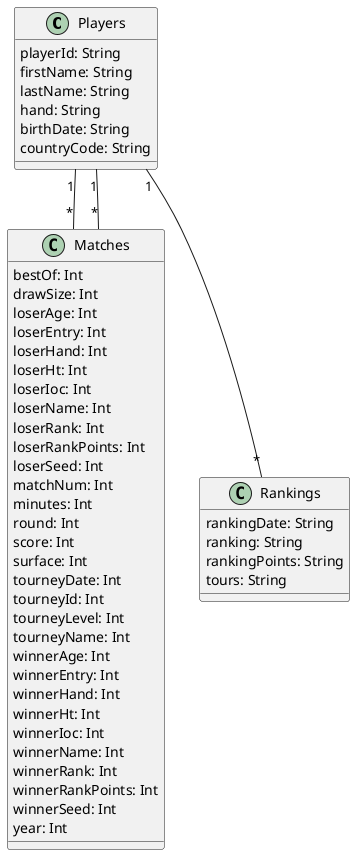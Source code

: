 @startuml "Wta1"


class Players{
  playerId: String
  firstName: String
  lastName: String
  hand: String
  birthDate: String
  countryCode: String
}

class Matches{
  bestOf: Int
  drawSize: Int
  loserAge: Int
  loserEntry: Int
  loserHand: Int
  loserHt: Int
  loserIoc: Int
  loserName: Int
  loserRank: Int
  loserRankPoints: Int
  loserSeed: Int
  matchNum: Int
  minutes: Int
  round: Int
  score: Int
  surface: Int
  tourneyDate: Int
  tourneyId: Int
  tourneyLevel: Int
  tourneyName: Int
  winnerAge: Int
  winnerEntry: Int
  winnerHand: Int
  winnerHt: Int
  winnerIoc: Int
  winnerName: Int
  winnerRank: Int
  winnerRankPoints: Int
  winnerSeed: Int
  year: Int
}

class Rankings{
  rankingDate: String
  ranking: String
  rankingPoints: String
  tours: String
}



Players "1" -- "*" Rankings

Players "1" -- "*" Matches

Players "1" -- "*" Matches


@enduml